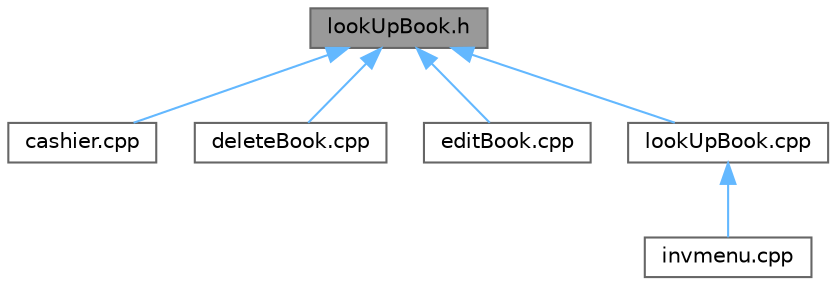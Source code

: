 digraph "lookUpBook.h"
{
 // LATEX_PDF_SIZE
  bgcolor="transparent";
  edge [fontname=Helvetica,fontsize=10,labelfontname=Helvetica,labelfontsize=10];
  node [fontname=Helvetica,fontsize=10,shape=box,height=0.2,width=0.4];
  Node1 [label="lookUpBook.h",height=0.2,width=0.4,color="gray40", fillcolor="grey60", style="filled", fontcolor="black",tooltip="Header for book lookup functionality."];
  Node1 -> Node2 [dir="back",color="steelblue1",style="solid"];
  Node2 [label="cashier.cpp",height=0.2,width=0.4,color="grey40", fillcolor="white", style="filled",URL="$cashier_8cpp.html",tooltip="Implementation of the cashier module for Serendipity Booksellers."];
  Node1 -> Node3 [dir="back",color="steelblue1",style="solid"];
  Node3 [label="deleteBook.cpp",height=0.2,width=0.4,color="grey40", fillcolor="white", style="filled",URL="$deleteBook_8cpp.html",tooltip="Implementation of the book deletion module for Serendipity Booksellers."];
  Node1 -> Node4 [dir="back",color="steelblue1",style="solid"];
  Node4 [label="editBook.cpp",height=0.2,width=0.4,color="grey40", fillcolor="white", style="filled",URL="$editBook_8cpp.html",tooltip="Implementation of the book editing module for Serendipity Booksellers."];
  Node1 -> Node5 [dir="back",color="steelblue1",style="solid"];
  Node5 [label="lookUpBook.cpp",height=0.2,width=0.4,color="grey40", fillcolor="white", style="filled",URL="$lookUpBook_8cpp.html",tooltip="Implementation of book lookup functionality."];
  Node5 -> Node6 [dir="back",color="steelblue1",style="solid"];
  Node6 [label="invmenu.cpp",height=0.2,width=0.4,color="grey40", fillcolor="white", style="filled",URL="$invmenu_8cpp.html",tooltip="Implementation of the inventory menu for Serendipity Booksellers."];
}
